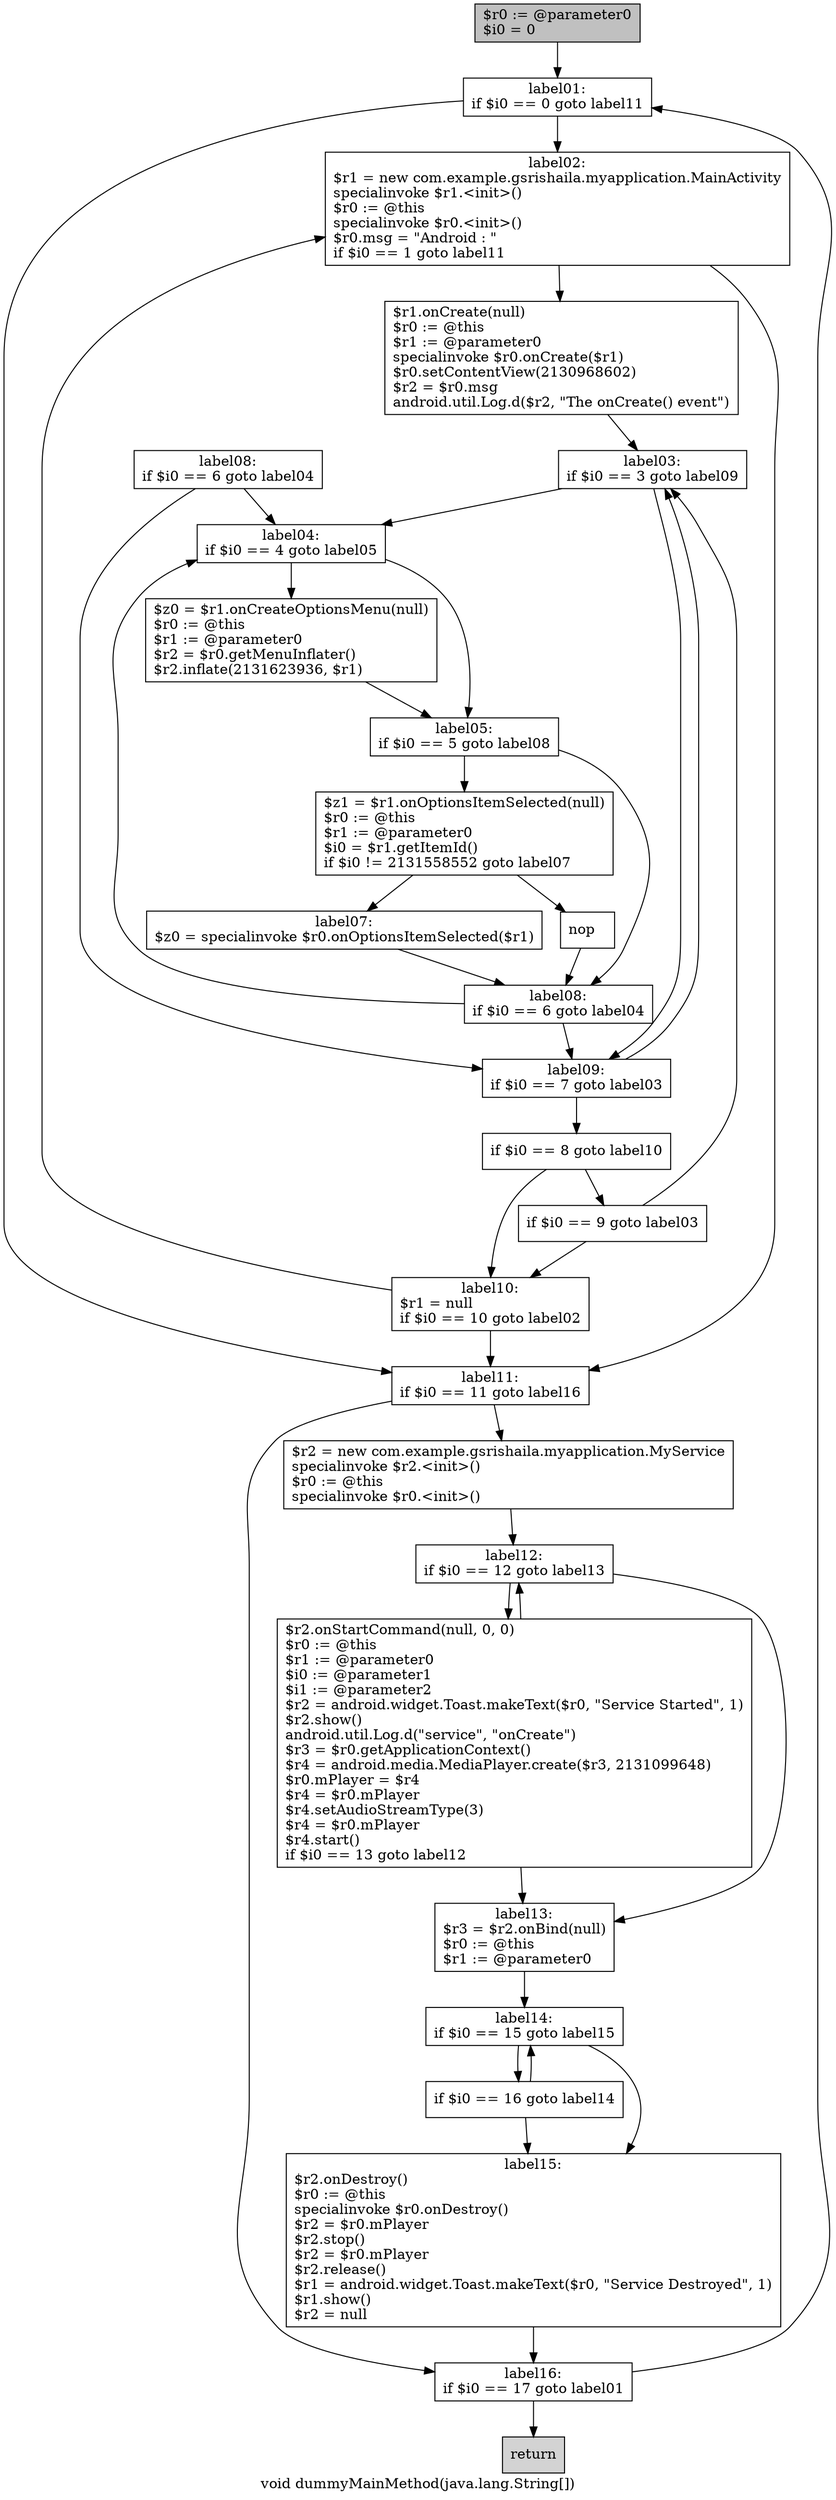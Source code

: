 digraph "void dummyMainMethod(java.lang.String[])" {
    label="void dummyMainMethod(java.lang.String[])";
    node [shape=box];
    "0" [style=filled,fillcolor=gray,label="$r0 := @parameter0\l$i0 = 0\l",];
    "1" [label="label01:\nif $i0 == 0 goto label11\l",];
    "0"->"1";
    "2" [label="label02:\n$r1 = new com.example.gsrishaila.myapplication.MainActivity\lspecialinvoke $r1.<init>()\l$r0 := @this\lspecialinvoke $r0.<init>()\l$r0.msg = \"Android : \"\lif $i0 == 1 goto label11\l",];
    "1"->"2";
    "17" [label="label11:\nif $i0 == 11 goto label16\l",];
    "1"->"17";
    "3" [label="$r1.onCreate(null)\l$r0 := @this\l$r1 := @parameter0\lspecialinvoke $r0.onCreate($r1)\l$r0.setContentView(2130968602)\l$r2 = $r0.msg\landroid.util.Log.d($r2, \"The onCreate() event\")\l",];
    "2"->"3";
    "2"->"17";
    "4" [label="label03:\nif $i0 == 3 goto label09\l",];
    "3"->"4";
    "5" [label="label04:\nif $i0 == 4 goto label05\l",];
    "4"->"5";
    "13" [label="label09:\nif $i0 == 7 goto label03\l",];
    "4"->"13";
    "6" [label="$z0 = $r1.onCreateOptionsMenu(null)\l$r0 := @this\l$r1 := @parameter0\l$r2 = $r0.getMenuInflater()\l$r2.inflate(2131623936, $r1)\l",];
    "5"->"6";
    "7" [label="label05:\nif $i0 == 5 goto label08\l",];
    "5"->"7";
    "6"->"7";
    "8" [label="$z1 = $r1.onOptionsItemSelected(null)\l$r0 := @this\l$r1 := @parameter0\l$i0 = $r1.getItemId()\lif $i0 != 2131558552 goto label07\l",];
    "7"->"8";
    "12" [label="label08:\nif $i0 == 6 goto label04\l",];
    "7"->"12";
    "9" [label="nop\l",];
    "8"->"9";
    "11" [label="label07:\n$z0 = specialinvoke $r0.onOptionsItemSelected($r1)\l",];
    "8"->"11";
    "9"->"12";
    "10" [label="label08:\nif $i0 == 6 goto label04\l",];
    "10"->"5";
    "10"->"13";
    "11"->"12";
    "12"->"5";
    "12"->"13";
    "13"->"4";
    "14" [label="if $i0 == 8 goto label10\l",];
    "13"->"14";
    "15" [label="if $i0 == 9 goto label03\l",];
    "14"->"15";
    "16" [label="label10:\n$r1 = null\lif $i0 == 10 goto label02\l",];
    "14"->"16";
    "15"->"4";
    "15"->"16";
    "16"->"2";
    "16"->"17";
    "18" [label="$r2 = new com.example.gsrishaila.myapplication.MyService\lspecialinvoke $r2.<init>()\l$r0 := @this\lspecialinvoke $r0.<init>()\l",];
    "17"->"18";
    "25" [label="label16:\nif $i0 == 17 goto label01\l",];
    "17"->"25";
    "19" [label="label12:\nif $i0 == 12 goto label13\l",];
    "18"->"19";
    "20" [label="$r2.onStartCommand(null, 0, 0)\l$r0 := @this\l$r1 := @parameter0\l$i0 := @parameter1\l$i1 := @parameter2\l$r2 = android.widget.Toast.makeText($r0, \"Service Started\", 1)\l$r2.show()\landroid.util.Log.d(\"service\", \"onCreate\")\l$r3 = $r0.getApplicationContext()\l$r4 = android.media.MediaPlayer.create($r3, 2131099648)\l$r0.mPlayer = $r4\l$r4 = $r0.mPlayer\l$r4.setAudioStreamType(3)\l$r4 = $r0.mPlayer\l$r4.start()\lif $i0 == 13 goto label12\l",];
    "19"->"20";
    "21" [label="label13:\n$r3 = $r2.onBind(null)\l$r0 := @this\l$r1 := @parameter0\l",];
    "19"->"21";
    "20"->"19";
    "20"->"21";
    "22" [label="label14:\nif $i0 == 15 goto label15\l",];
    "21"->"22";
    "23" [label="if $i0 == 16 goto label14\l",];
    "22"->"23";
    "24" [label="label15:\n$r2.onDestroy()\l$r0 := @this\lspecialinvoke $r0.onDestroy()\l$r2 = $r0.mPlayer\l$r2.stop()\l$r2 = $r0.mPlayer\l$r2.release()\l$r1 = android.widget.Toast.makeText($r0, \"Service Destroyed\", 1)\l$r1.show()\l$r2 = null\l",];
    "22"->"24";
    "23"->"22";
    "23"->"24";
    "24"->"25";
    "25"->"1";
    "26" [style=filled,fillcolor=lightgray,label="return\l",];
    "25"->"26";
}
